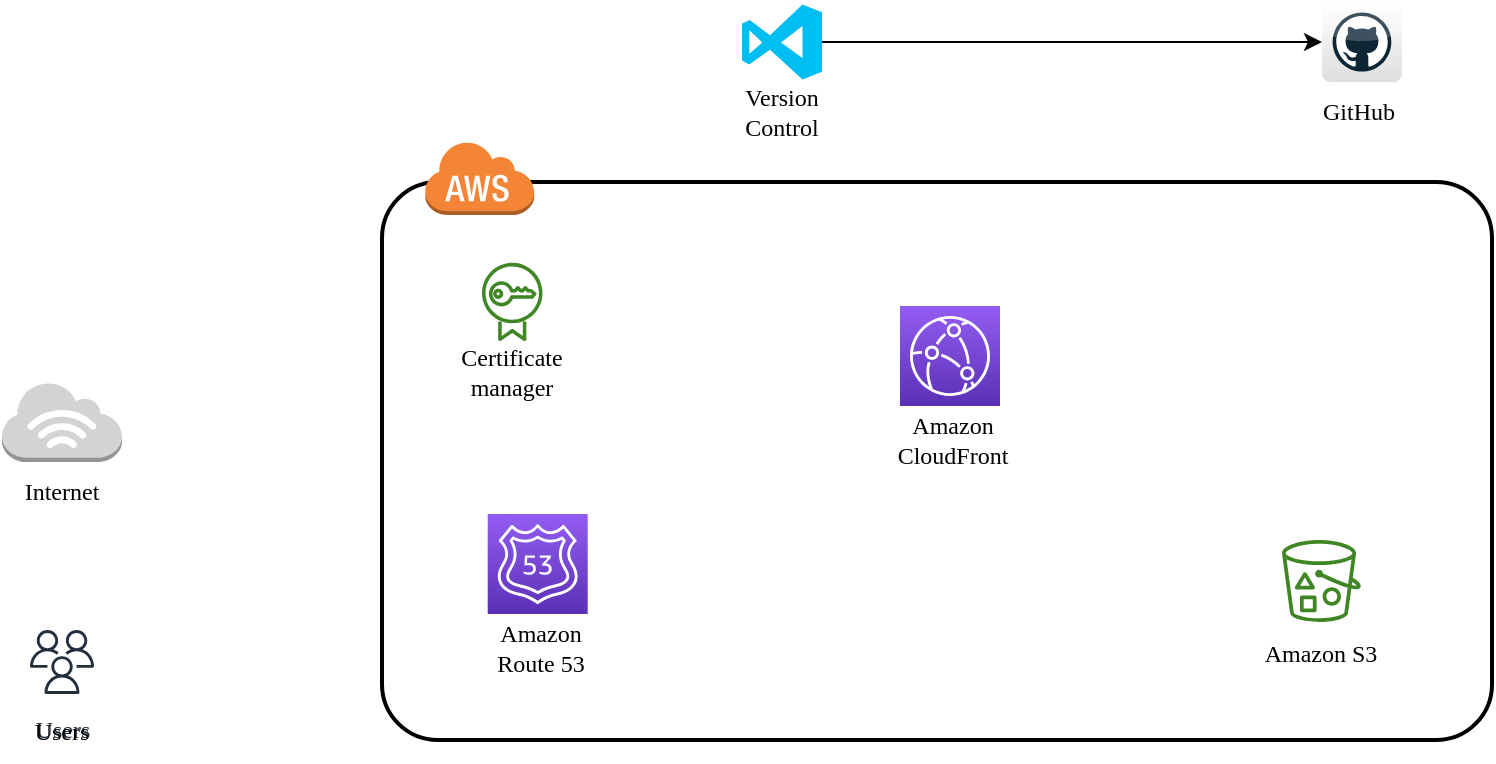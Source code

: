 <mxfile>
    <diagram id="efd7aKCfsBcA8Dt1WBM9" name="Page-1">
        <mxGraphModel dx="576" dy="427" grid="1" gridSize="10" guides="1" tooltips="1" connect="1" arrows="1" fold="1" page="1" pageScale="1" pageWidth="850" pageHeight="1100" background="none" math="0" shadow="0">
            <root>
                <mxCell id="0"/>
                <mxCell id="1" parent="0"/>
                <mxCell id="50" value="" style="edgeStyle=none;html=1;fontFamily=Garamond;" edge="1" parent="1" source="12" target="10">
                    <mxGeometry relative="1" as="geometry">
                        <mxPoint x="520" y="98.75" as="targetPoint"/>
                    </mxGeometry>
                </mxCell>
                <mxCell id="59" value="" style="group" vertex="1" connectable="0" parent="1">
                    <mxGeometry x="30" y="200" width="60" height="70" as="geometry"/>
                </mxCell>
                <mxCell id="22" value="" style="outlineConnect=0;dashed=0;verticalLabelPosition=bottom;verticalAlign=top;align=center;html=1;shape=mxgraph.aws3.internet_3;fillColor=#D2D3D3;gradientColor=none;" vertex="1" parent="59">
                    <mxGeometry width="60" height="40" as="geometry"/>
                </mxCell>
                <mxCell id="55" value="Internet" style="text;html=1;strokeColor=none;fillColor=none;align=center;verticalAlign=middle;whiteSpace=wrap;rounded=0;fontFamily=Garamond;" vertex="1" parent="59">
                    <mxGeometry y="40" width="60" height="30" as="geometry"/>
                </mxCell>
                <mxCell id="60" value="" style="group" vertex="1" connectable="0" parent="1">
                    <mxGeometry x="30" y="320" width="60" height="70" as="geometry"/>
                </mxCell>
                <mxCell id="40" value="Users" style="sketch=0;outlineConnect=0;fontColor=#232F3E;gradientColor=none;strokeColor=#232F3E;fillColor=#ffffff;dashed=0;verticalLabelPosition=bottom;verticalAlign=top;align=center;html=1;fontSize=12;fontStyle=0;aspect=fixed;shape=mxgraph.aws4.resourceIcon;resIcon=mxgraph.aws4.users;fontFamily=Garamond;" vertex="1" parent="60">
                    <mxGeometry x="10" width="40" height="40" as="geometry"/>
                </mxCell>
                <mxCell id="42" value="Users" style="text;html=1;strokeColor=none;fillColor=none;align=center;verticalAlign=middle;whiteSpace=wrap;rounded=0;fontFamily=Garamond;" vertex="1" parent="60">
                    <mxGeometry y="40" width="60" height="30" as="geometry"/>
                </mxCell>
                <mxCell id="29" value="" style="group" vertex="1" connectable="0" parent="1">
                    <mxGeometry x="220" y="80" width="555" height="310" as="geometry"/>
                </mxCell>
                <mxCell id="38" value="" style="group" vertex="1" connectable="0" parent="29">
                    <mxGeometry x="47.571" y="186.0" width="63.429" height="82.667" as="geometry"/>
                </mxCell>
                <mxCell id="32" value="" style="sketch=0;points=[[0,0,0],[0.25,0,0],[0.5,0,0],[0.75,0,0],[1,0,0],[0,1,0],[0.25,1,0],[0.5,1,0],[0.75,1,0],[1,1,0],[0,0.25,0],[0,0.5,0],[0,0.75,0],[1,0.25,0],[1,0.5,0],[1,0.75,0]];outlineConnect=0;fontColor=#232F3E;gradientColor=#945DF2;gradientDirection=north;fillColor=#5A30B5;strokeColor=#ffffff;dashed=0;verticalLabelPosition=bottom;verticalAlign=top;align=center;html=1;fontSize=12;fontStyle=0;aspect=fixed;shape=mxgraph.aws4.resourceIcon;resIcon=mxgraph.aws4.route_53;" vertex="1" parent="38">
                    <mxGeometry x="5.286" width="50" height="50" as="geometry"/>
                </mxCell>
                <mxCell id="33" value="&lt;p&gt;&lt;font face=&quot;Garamond&quot;&gt;Amazon Route 53&lt;/font&gt;&lt;/p&gt;" style="text;html=1;strokeColor=none;fillColor=none;align=center;verticalAlign=middle;whiteSpace=wrap;rounded=0;" vertex="1" parent="38">
                    <mxGeometry y="51.667" width="63.429" height="31.0" as="geometry"/>
                </mxCell>
                <mxCell id="39" value="" style="group" vertex="1" connectable="0" parent="29">
                    <mxGeometry y="20.0" width="555" height="279" as="geometry"/>
                </mxCell>
                <mxCell id="36" value="" style="group" vertex="1" connectable="0" parent="39">
                    <mxGeometry width="555" height="279" as="geometry"/>
                </mxCell>
                <mxCell id="27" value="" style="rounded=1;arcSize=10;dashed=0;fillColor=none;gradientColor=none;strokeWidth=2;movable=1;resizable=1;rotatable=1;deletable=1;editable=1;connectable=1;container=0;" vertex="1" parent="36">
                    <mxGeometry width="555" height="279" as="geometry"/>
                </mxCell>
                <mxCell id="37" value="" style="group" vertex="1" connectable="0" parent="36">
                    <mxGeometry x="253.714" y="62.0" width="63.429" height="82.667" as="geometry"/>
                </mxCell>
                <mxCell id="31" value="" style="sketch=0;points=[[0,0,0],[0.25,0,0],[0.5,0,0],[0.75,0,0],[1,0,0],[0,1,0],[0.25,1,0],[0.5,1,0],[0.75,1,0],[1,1,0],[0,0.25,0],[0,0.5,0],[0,0.75,0],[1,0.25,0],[1,0.5,0],[1,0.75,0]];outlineConnect=0;fontColor=#232F3E;gradientColor=#945DF2;gradientDirection=north;fillColor=#5A30B5;strokeColor=#ffffff;dashed=0;verticalLabelPosition=bottom;verticalAlign=top;align=center;html=1;fontSize=12;fontStyle=0;aspect=fixed;shape=mxgraph.aws4.resourceIcon;resIcon=mxgraph.aws4.cloudfront;" vertex="1" parent="37">
                    <mxGeometry x="5.286" width="50" height="50" as="geometry"/>
                </mxCell>
                <mxCell id="34" value="&lt;p&gt;&lt;font face=&quot;Garamond&quot;&gt;Amazon CloudFront&lt;/font&gt;&lt;/p&gt;" style="text;html=1;strokeColor=none;fillColor=none;align=center;verticalAlign=middle;whiteSpace=wrap;rounded=0;" vertex="1" parent="37">
                    <mxGeometry y="51.667" width="63.429" height="31.0" as="geometry"/>
                </mxCell>
                <mxCell id="28" value="" style="dashed=0;html=1;shape=mxgraph.aws3.cloud;fillColor=#F58536;gradientColor=none;dashed=0;movable=1;resizable=1;rotatable=1;deletable=1;editable=1;connectable=1;" vertex="1" parent="36">
                    <mxGeometry x="21.143" y="-20.667" width="54.971" height="37.2" as="geometry"/>
                </mxCell>
                <mxCell id="7" value="" style="outlineConnect=0;fontColor=#232F3E;gradientColor=none;fillColor=#3F8624;strokeColor=none;dashed=0;verticalLabelPosition=bottom;verticalAlign=top;align=center;html=1;fontSize=12;fontStyle=0;aspect=fixed;pointerEvents=1;shape=mxgraph.aws4.bucket_with_objects;rounded=0;" vertex="1" parent="36">
                    <mxGeometry x="450" y="179" width="39.43" height="41" as="geometry"/>
                </mxCell>
                <mxCell id="35" value="Amazon S3" style="text;html=1;strokeColor=none;fillColor=none;align=center;verticalAlign=middle;whiteSpace=wrap;rounded=0;fontFamily=Garamond;" vertex="1" parent="36">
                    <mxGeometry x="438.003" y="220.003" width="63.429" height="31.0" as="geometry"/>
                </mxCell>
                <mxCell id="58" value="" style="group" vertex="1" connectable="0" parent="36">
                    <mxGeometry x="35.13" y="40" width="60" height="70" as="geometry"/>
                </mxCell>
                <mxCell id="56" value="" style="sketch=0;outlineConnect=0;fontColor=#232F3E;gradientColor=none;fillColor=#3F8624;strokeColor=none;dashed=0;verticalLabelPosition=bottom;verticalAlign=top;align=center;html=1;fontSize=12;fontStyle=0;aspect=fixed;pointerEvents=1;shape=mxgraph.aws4.certificate_manager;fontFamily=Garamond;" vertex="1" parent="58">
                    <mxGeometry x="14.87" width="30.26" height="40" as="geometry"/>
                </mxCell>
                <mxCell id="57" value="Certificate manager" style="text;html=1;strokeColor=none;fillColor=none;align=center;verticalAlign=middle;whiteSpace=wrap;rounded=0;fontFamily=Garamond;" vertex="1" parent="58">
                    <mxGeometry y="40" width="60" height="30" as="geometry"/>
                </mxCell>
                <mxCell id="63" value="" style="group" vertex="1" connectable="0" parent="1">
                    <mxGeometry x="680" y="10" width="60" height="70" as="geometry"/>
                </mxCell>
                <mxCell id="10" value="" style="dashed=0;outlineConnect=0;html=1;align=center;labelPosition=center;verticalLabelPosition=bottom;verticalAlign=top;shape=mxgraph.webicons.github;gradientColor=#DFDEDE;rounded=0;" vertex="1" parent="63">
                    <mxGeometry x="10" width="40" height="40" as="geometry"/>
                </mxCell>
                <mxCell id="53" value="GitHub&amp;nbsp;" style="text;html=1;strokeColor=none;fillColor=none;align=center;verticalAlign=middle;whiteSpace=wrap;rounded=0;fontFamily=Garamond;" vertex="1" parent="63">
                    <mxGeometry y="40" width="60" height="30" as="geometry"/>
                </mxCell>
                <mxCell id="64" value="" style="group" vertex="1" connectable="0" parent="1">
                    <mxGeometry x="390" y="11.25" width="60" height="68.75" as="geometry"/>
                </mxCell>
                <mxCell id="12" value="" style="verticalLabelPosition=bottom;html=1;verticalAlign=top;align=center;strokeColor=none;fillColor=#00BEF2;shape=mxgraph.azure.visual_studio_online;rounded=0;" vertex="1" parent="64">
                    <mxGeometry x="10" width="40" height="37.5" as="geometry"/>
                </mxCell>
                <mxCell id="54" value="Version Control" style="text;html=1;strokeColor=none;fillColor=none;align=center;verticalAlign=middle;whiteSpace=wrap;rounded=0;fontFamily=Garamond;" vertex="1" parent="64">
                    <mxGeometry y="38.75" width="60" height="30" as="geometry"/>
                </mxCell>
            </root>
        </mxGraphModel>
    </diagram>
</mxfile>
